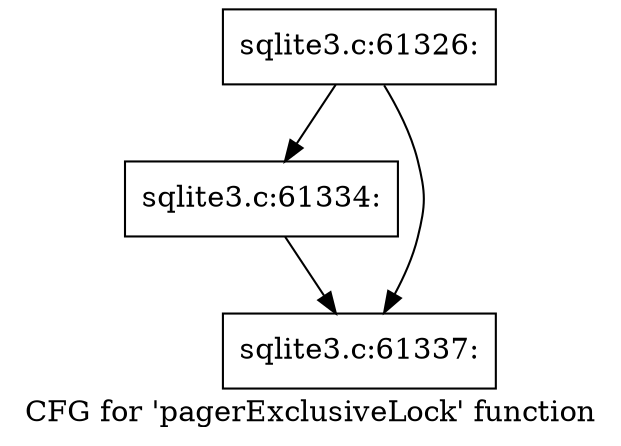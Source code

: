 digraph "CFG for 'pagerExclusiveLock' function" {
	label="CFG for 'pagerExclusiveLock' function";

	Node0x55c0f77538c0 [shape=record,label="{sqlite3.c:61326:}"];
	Node0x55c0f77538c0 -> Node0x55c0f77580b0;
	Node0x55c0f77538c0 -> Node0x55c0f7758430;
	Node0x55c0f77580b0 [shape=record,label="{sqlite3.c:61334:}"];
	Node0x55c0f77580b0 -> Node0x55c0f7758430;
	Node0x55c0f7758430 [shape=record,label="{sqlite3.c:61337:}"];
}

